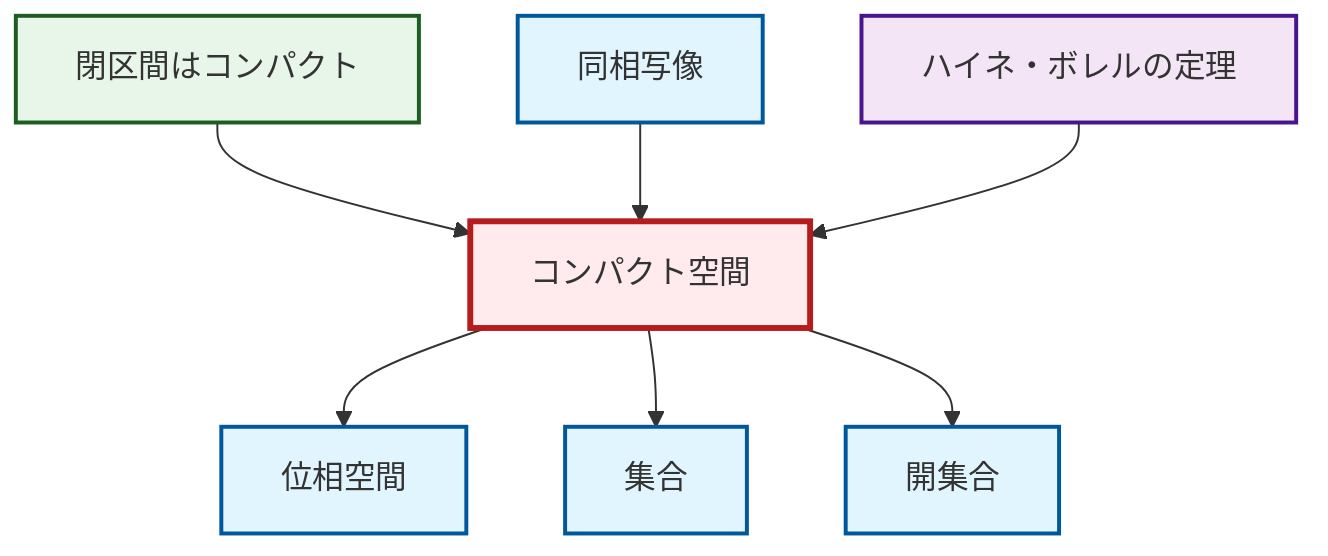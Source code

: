 graph TD
    classDef definition fill:#e1f5fe,stroke:#01579b,stroke-width:2px
    classDef theorem fill:#f3e5f5,stroke:#4a148c,stroke-width:2px
    classDef axiom fill:#fff3e0,stroke:#e65100,stroke-width:2px
    classDef example fill:#e8f5e9,stroke:#1b5e20,stroke-width:2px
    classDef current fill:#ffebee,stroke:#b71c1c,stroke-width:3px
    def-set["集合"]:::definition
    def-compact["コンパクト空間"]:::definition
    thm-heine-borel["ハイネ・ボレルの定理"]:::theorem
    def-open-set["開集合"]:::definition
    def-topological-space["位相空間"]:::definition
    ex-closed-interval-compact["閉区間はコンパクト"]:::example
    def-homeomorphism["同相写像"]:::definition
    def-compact --> def-topological-space
    def-compact --> def-set
    ex-closed-interval-compact --> def-compact
    def-homeomorphism --> def-compact
    thm-heine-borel --> def-compact
    def-compact --> def-open-set
    class def-compact current
